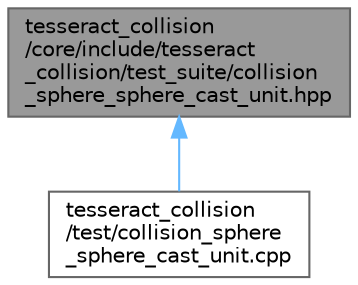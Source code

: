 digraph "tesseract_collision/core/include/tesseract_collision/test_suite/collision_sphere_sphere_cast_unit.hpp"
{
 // LATEX_PDF_SIZE
  bgcolor="transparent";
  edge [fontname=Helvetica,fontsize=10,labelfontname=Helvetica,labelfontsize=10];
  node [fontname=Helvetica,fontsize=10,shape=box,height=0.2,width=0.4];
  Node1 [label="tesseract_collision\l/core/include/tesseract\l_collision/test_suite/collision\l_sphere_sphere_cast_unit.hpp",height=0.2,width=0.4,color="gray40", fillcolor="grey60", style="filled", fontcolor="black",tooltip=" "];
  Node1 -> Node2 [dir="back",color="steelblue1",style="solid"];
  Node2 [label="tesseract_collision\l/test/collision_sphere\l_sphere_cast_unit.cpp",height=0.2,width=0.4,color="grey40", fillcolor="white", style="filled",URL="$d0/d9c/collision__sphere__sphere__cast__unit_8cpp.html",tooltip=" "];
}

